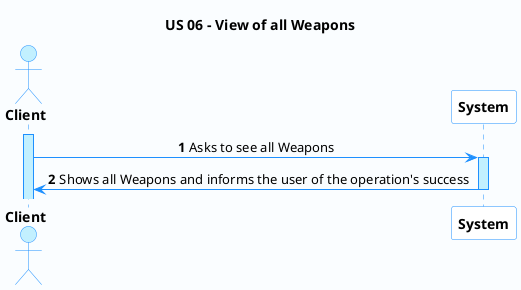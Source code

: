 @startuml

'-Style----------------------------------------------------------------------------------------------------------------

autonumber

skinparam DefaultTextAlignment center

skinparam BackgroundColor #fafdff

skinparam participant {
    BackgroundColor AWS_BG_COLOR
    BorderColor AWS_BORDER_COLOR
}

skinparam sequence {
    LifeLineBorderColor DodgerBlue
    LifeLineBackgroundColor APPLICATION

    ActorBackgroundColor APPLICATION
    ActorBorderColor DodgerBlue

    BackgroundColor #FFFFFF
    ArrowColor DodgerBlue
    BorderColor DodgerBlue
    ParticipantBorderColor DodgerBlue

    GroupBorderColor #082642
    GroupBackgroundColor APPLICATION
}


'-Title----------------------------------------------------------------------------------------------------------------

title US 06 - View of all Weapons

'-Actors/Participants--------------------------------------------------------------------------------------------------

actor "<b>Client" as A
participant "<b>System" as CR


'-Associations---------------------------------------------------------------------------------------------------------

activate A

A -> CR: Asks to see all Weapons
activate CR


CR -> A: Shows all Weapons and informs the user of the operation's success
deactivate CR
'----------------------------------------------------------------------------------------------------------------------

@enduml